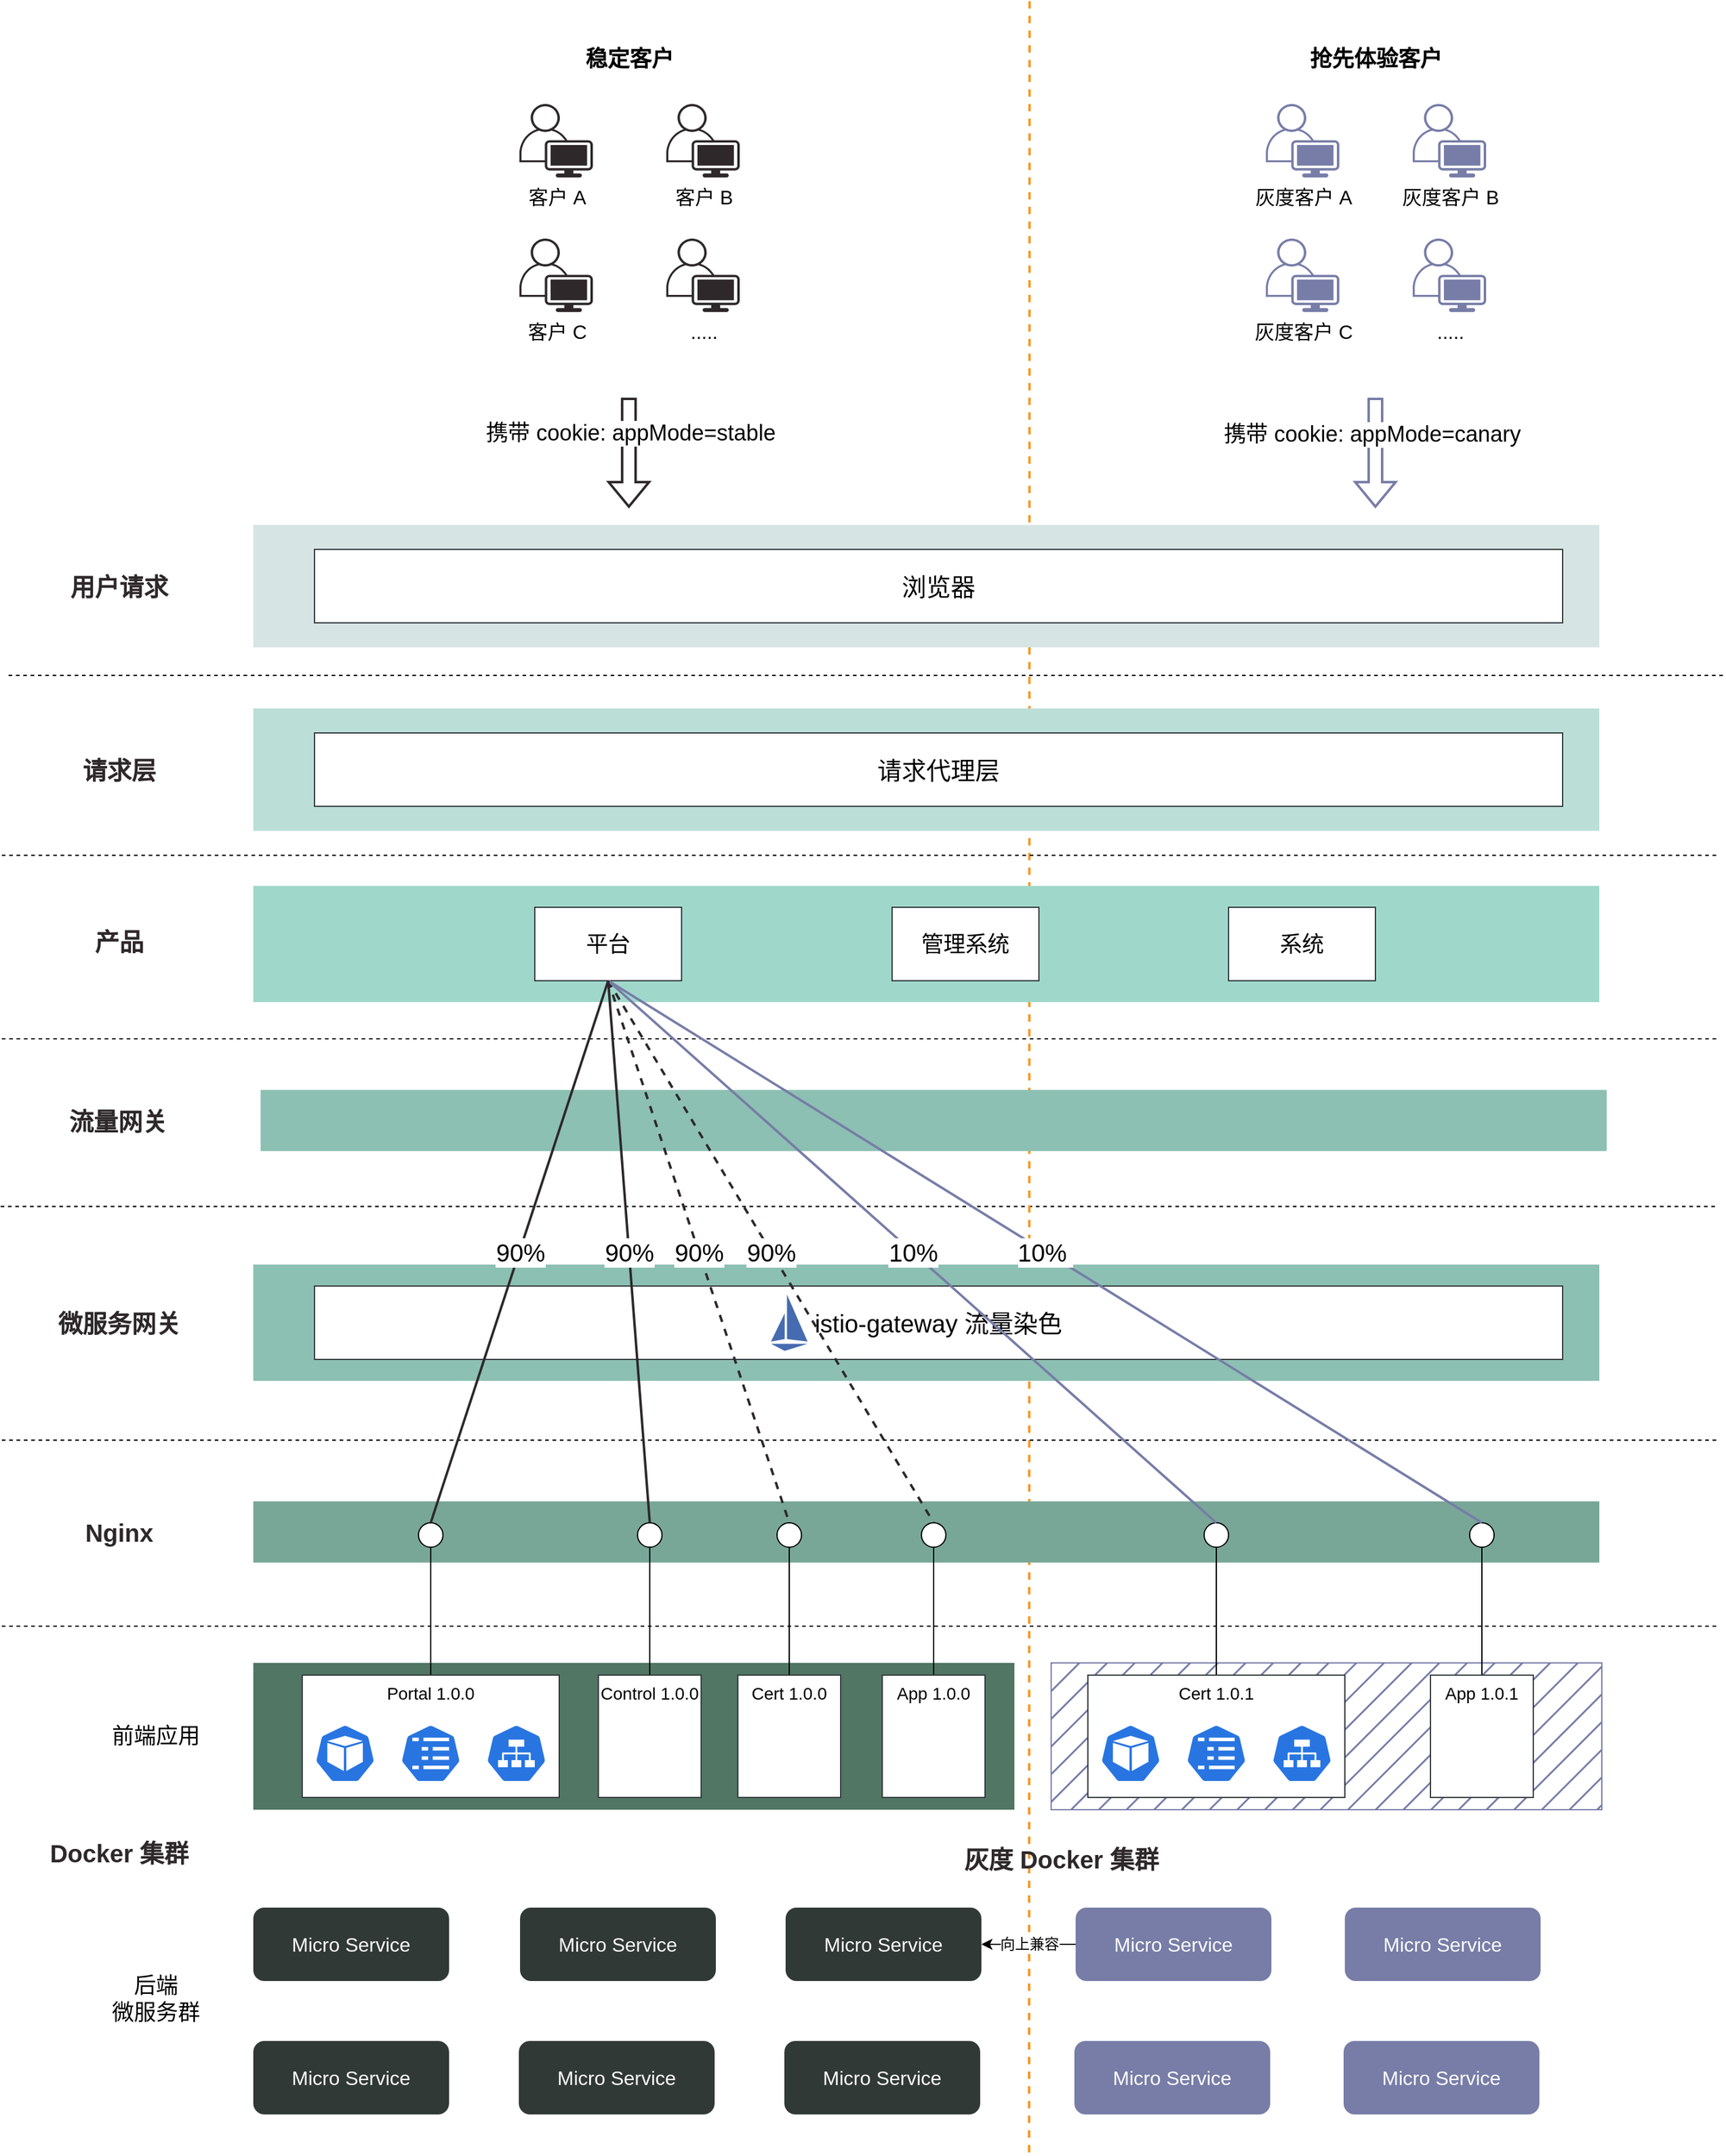 <mxfile version="20.2.3" type="github" pages="4">
  <diagram id="GyyvgpNQD2YScgq6EcZ8" name="架构图">
    <mxGraphModel dx="2500" dy="2065" grid="1" gridSize="10" guides="1" tooltips="1" connect="1" arrows="1" fold="1" page="1" pageScale="1" pageWidth="827" pageHeight="1169" math="0" shadow="0">
      <root>
        <mxCell id="0" />
        <mxCell id="1" parent="0" />
        <mxCell id="JIFR-orrSNVKGbnrF8LJ-5" value="" style="endArrow=none;dashed=1;html=1;fontSize=20;comic=0;" edge="1" parent="1">
          <mxGeometry width="50" height="50" relative="1" as="geometry">
            <mxPoint x="-728.5" y="-183" as="sourcePoint" />
            <mxPoint x="672.5" y="-183" as="targetPoint" />
          </mxGeometry>
        </mxCell>
        <mxCell id="OnMQXUsQuM_lED_xJwlF-19" value="" style="endArrow=none;dashed=1;html=1;fontSize=20;strokeColor=#f79824;strokeWidth=2;rounded=0;" parent="1" edge="1">
          <mxGeometry width="50" height="50" relative="1" as="geometry">
            <mxPoint x="112.37" y="-1168" as="sourcePoint" />
            <mxPoint x="112" y="590" as="targetPoint" />
          </mxGeometry>
        </mxCell>
        <mxCell id="JIFR-orrSNVKGbnrF8LJ-2" value="" style="rounded=0;whiteSpace=wrap;html=1;fillColor=#8cc0b2;fontSize=20;strokeColor=none;comic=0;fontColor=#333333;" vertex="1" parent="1">
          <mxGeometry x="-516" y="-278.25" width="1100" height="50" as="geometry" />
        </mxCell>
        <mxCell id="OnMQXUsQuM_lED_xJwlF-53" value="" style="rounded=0;whiteSpace=wrap;html=1;fontSize=20;fillColor=#777DA7;strokeColor=#777DA7;fontColor=#333333;fillStyle=hatch;" parent="1" vertex="1">
          <mxGeometry x="130" y="190" width="450" height="120" as="geometry" />
        </mxCell>
        <mxCell id="OnMQXUsQuM_lED_xJwlF-27" value="" style="rounded=0;whiteSpace=wrap;html=1;fillColor=#78a798;fontSize=20;strokeColor=none;comic=0;fontColor=#333333;" parent="1" vertex="1">
          <mxGeometry x="-522" y="58" width="1100" height="50" as="geometry" />
        </mxCell>
        <mxCell id="OnMQXUsQuM_lED_xJwlF-23" value="" style="rounded=0;whiteSpace=wrap;html=1;fillColor=#8cc0b2;fontSize=20;strokeColor=none;comic=0;fontColor=#333333;" parent="1" vertex="1">
          <mxGeometry x="-522" y="-135.5" width="1100" height="95" as="geometry" />
        </mxCell>
        <mxCell id="nY-FzgrsEUIEL5FHPldE-1" value="" style="rounded=0;whiteSpace=wrap;html=1;fillColor=#d6e5e3;fontSize=20;strokeColor=none;fillStyle=auto;" parent="1" vertex="1">
          <mxGeometry x="-522" y="-740" width="1100" height="100" as="geometry" />
        </mxCell>
        <mxCell id="nY-FzgrsEUIEL5FHPldE-2" value="" style="rounded=0;whiteSpace=wrap;html=1;fillColor=#bbdfd7;fontSize=20;strokeColor=none;" parent="1" vertex="1">
          <mxGeometry x="-522" y="-590" width="1100" height="100" as="geometry" />
        </mxCell>
        <mxCell id="nY-FzgrsEUIEL5FHPldE-3" value="" style="rounded=0;whiteSpace=wrap;html=1;fillColor=#9fd8cb;fontSize=20;strokeColor=none;comic=0;" parent="1" vertex="1">
          <mxGeometry x="-522" y="-445" width="1100" height="95" as="geometry" />
        </mxCell>
        <mxCell id="nY-FzgrsEUIEL5FHPldE-4" value="" style="rounded=0;whiteSpace=wrap;html=1;fontSize=20;fillColor=#517664;strokeColor=none;" parent="1" vertex="1">
          <mxGeometry x="-522" y="190" width="622" height="120" as="geometry" />
        </mxCell>
        <mxCell id="nY-FzgrsEUIEL5FHPldE-5" value="浏览器" style="rounded=0;whiteSpace=wrap;html=1;fontSize=20;strokeColor=#31393c;" parent="1" vertex="1">
          <mxGeometry x="-472" y="-720" width="1020" height="60" as="geometry" />
        </mxCell>
        <mxCell id="nY-FzgrsEUIEL5FHPldE-6" value="请求代理层" style="rounded=0;whiteSpace=wrap;html=1;fontSize=20;strokeColor=#31393c;" parent="1" vertex="1">
          <mxGeometry x="-472" y="-570" width="1020" height="60" as="geometry" />
        </mxCell>
        <mxCell id="nY-FzgrsEUIEL5FHPldE-11" value="平台" style="rounded=0;whiteSpace=wrap;html=1;fontSize=18;strokeColor=#31393c;" parent="1" vertex="1">
          <mxGeometry x="-292" y="-427.5" width="120" height="60" as="geometry" />
        </mxCell>
        <mxCell id="nY-FzgrsEUIEL5FHPldE-12" value="" style="edgeStyle=orthogonalEdgeStyle;rounded=0;orthogonalLoop=1;jettySize=auto;html=1;endArrow=none;endFill=0;" parent="1" source="nY-FzgrsEUIEL5FHPldE-13" target="nY-FzgrsEUIEL5FHPldE-17" edge="1">
          <mxGeometry relative="1" as="geometry">
            <mxPoint x="-377" y="130" as="targetPoint" />
          </mxGeometry>
        </mxCell>
        <mxCell id="nY-FzgrsEUIEL5FHPldE-13" value="Portal 1.0.0" style="rounded=0;whiteSpace=wrap;html=1;verticalAlign=top;strokeColor=#31393c;fontSize=14;" parent="1" vertex="1">
          <mxGeometry x="-482" y="200" width="210" height="100" as="geometry" />
        </mxCell>
        <mxCell id="nY-FzgrsEUIEL5FHPldE-14" value="" style="html=1;dashed=0;whitespace=wrap;fillColor=#2875E2;strokeColor=#ffffff;points=[[0.005,0.63,0],[0.1,0.2,0],[0.9,0.2,0],[0.5,0,0],[0.995,0.63,0],[0.72,0.99,0],[0.5,1,0],[0.28,0.99,0]];shape=mxgraph.kubernetes.icon;prIcon=pod" parent="1" vertex="1">
          <mxGeometry x="-472" y="240" width="50" height="48" as="geometry" />
        </mxCell>
        <mxCell id="nY-FzgrsEUIEL5FHPldE-15" value="" style="html=1;dashed=0;whitespace=wrap;fillColor=#2875E2;strokeColor=#ffffff;points=[[0.005,0.63,0],[0.1,0.2,0],[0.9,0.2,0],[0.5,0,0],[0.995,0.63,0],[0.72,0.99,0],[0.5,1,0],[0.28,0.99,0]];shape=mxgraph.kubernetes.icon;prIcon=svc" parent="1" vertex="1">
          <mxGeometry x="-332" y="240" width="50" height="48" as="geometry" />
        </mxCell>
        <mxCell id="nY-FzgrsEUIEL5FHPldE-16" value="" style="html=1;dashed=0;whitespace=wrap;fillColor=#2875E2;strokeColor=#ffffff;points=[[0.005,0.63,0],[0.1,0.2,0],[0.9,0.2,0],[0.5,0,0],[0.995,0.63,0],[0.72,0.99,0],[0.5,1,0],[0.28,0.99,0]];shape=mxgraph.kubernetes.icon;prIcon=cm" parent="1" vertex="1">
          <mxGeometry x="-402" y="240" width="50" height="48" as="geometry" />
        </mxCell>
        <mxCell id="nY-FzgrsEUIEL5FHPldE-17" value="" style="ellipse;whiteSpace=wrap;html=1;aspect=fixed;" parent="1" vertex="1">
          <mxGeometry x="-387" y="75.5" width="20" height="20" as="geometry" />
        </mxCell>
        <mxCell id="nY-FzgrsEUIEL5FHPldE-18" value="" style="edgeStyle=orthogonalEdgeStyle;rounded=0;orthogonalLoop=1;jettySize=auto;html=1;endArrow=none;endFill=0;" parent="1" source="nY-FzgrsEUIEL5FHPldE-19" target="nY-FzgrsEUIEL5FHPldE-23" edge="1">
          <mxGeometry relative="1" as="geometry">
            <mxPoint x="-118" y="130" as="targetPoint" />
          </mxGeometry>
        </mxCell>
        <mxCell id="nY-FzgrsEUIEL5FHPldE-19" value="Control 1.0.0" style="rounded=0;whiteSpace=wrap;html=1;verticalAlign=top;strokeColor=#31393c;fontSize=14;" parent="1" vertex="1">
          <mxGeometry x="-240" y="200" width="84" height="100" as="geometry" />
        </mxCell>
        <mxCell id="nY-FzgrsEUIEL5FHPldE-23" value="" style="ellipse;whiteSpace=wrap;html=1;aspect=fixed;" parent="1" vertex="1">
          <mxGeometry x="-208" y="75.5" width="20" height="20" as="geometry" />
        </mxCell>
        <mxCell id="nY-FzgrsEUIEL5FHPldE-24" value="" style="edgeStyle=orthogonalEdgeStyle;rounded=0;orthogonalLoop=1;jettySize=auto;html=1;endArrow=none;endFill=0;" parent="1" source="nY-FzgrsEUIEL5FHPldE-25" target="nY-FzgrsEUIEL5FHPldE-29" edge="1">
          <mxGeometry relative="1" as="geometry">
            <mxPoint x="-13" y="130" as="targetPoint" />
          </mxGeometry>
        </mxCell>
        <mxCell id="nY-FzgrsEUIEL5FHPldE-25" value="Cert 1.0.0" style="rounded=0;whiteSpace=wrap;html=1;verticalAlign=top;strokeColor=#31393c;fontSize=14;" parent="1" vertex="1">
          <mxGeometry x="-126" y="200" width="84" height="100" as="geometry" />
        </mxCell>
        <mxCell id="nY-FzgrsEUIEL5FHPldE-29" value="" style="ellipse;whiteSpace=wrap;html=1;aspect=fixed;" parent="1" vertex="1">
          <mxGeometry x="-94" y="75.5" width="20" height="20" as="geometry" />
        </mxCell>
        <mxCell id="nY-FzgrsEUIEL5FHPldE-30" value="" style="edgeStyle=orthogonalEdgeStyle;rounded=0;orthogonalLoop=1;jettySize=auto;html=1;endArrow=none;endFill=0;" parent="1" source="nY-FzgrsEUIEL5FHPldE-31" target="nY-FzgrsEUIEL5FHPldE-35" edge="1">
          <mxGeometry relative="1" as="geometry">
            <mxPoint x="103" y="130" as="targetPoint" />
          </mxGeometry>
        </mxCell>
        <mxCell id="nY-FzgrsEUIEL5FHPldE-31" value="App 1.0.0" style="rounded=0;whiteSpace=wrap;html=1;verticalAlign=top;strokeColor=#31393c;fontSize=14;" parent="1" vertex="1">
          <mxGeometry x="-8" y="200" width="84" height="100" as="geometry" />
        </mxCell>
        <mxCell id="nY-FzgrsEUIEL5FHPldE-35" value="" style="ellipse;whiteSpace=wrap;html=1;aspect=fixed;" parent="1" vertex="1">
          <mxGeometry x="24" y="75.5" width="20" height="20" as="geometry" />
        </mxCell>
        <mxCell id="nY-FzgrsEUIEL5FHPldE-40" value="产品" style="text;html=1;align=center;verticalAlign=middle;resizable=0;points=[];autosize=1;fontSize=20;fontStyle=1;fontColor=#2E282A;" parent="1" vertex="1">
          <mxGeometry x="-662" y="-415" width="60" height="30" as="geometry" />
        </mxCell>
        <mxCell id="nY-FzgrsEUIEL5FHPldE-41" value="" style="endArrow=none;dashed=1;html=1;fontSize=20;" parent="1" edge="1">
          <mxGeometry width="50" height="50" relative="1" as="geometry">
            <mxPoint x="-722" y="-617" as="sourcePoint" />
            <mxPoint x="679" y="-617" as="targetPoint" />
          </mxGeometry>
        </mxCell>
        <mxCell id="nY-FzgrsEUIEL5FHPldE-42" value="请求层" style="text;html=1;align=center;verticalAlign=middle;resizable=0;points=[];autosize=1;fontSize=20;fontStyle=1;fontColor=#2E282A;" parent="1" vertex="1">
          <mxGeometry x="-672" y="-555" width="80" height="30" as="geometry" />
        </mxCell>
        <mxCell id="nY-FzgrsEUIEL5FHPldE-43" value="用户请求" style="text;html=1;align=center;verticalAlign=middle;resizable=0;points=[];autosize=1;fontSize=20;fontStyle=1;fontColor=#2E282A;" parent="1" vertex="1">
          <mxGeometry x="-682" y="-705" width="100" height="30" as="geometry" />
        </mxCell>
        <mxCell id="nY-FzgrsEUIEL5FHPldE-44" value="" style="endArrow=none;dashed=1;html=1;fontSize=20;comic=0;" parent="1" edge="1">
          <mxGeometry width="50" height="50" relative="1" as="geometry">
            <mxPoint x="-727.5" y="-470.0" as="sourcePoint" />
            <mxPoint x="673.5" y="-470.0" as="targetPoint" />
          </mxGeometry>
        </mxCell>
        <mxCell id="nY-FzgrsEUIEL5FHPldE-45" value="前端应用" style="text;html=1;align=center;verticalAlign=middle;resizable=0;points=[];autosize=1;fontSize=18;fontStyle=0" parent="1" vertex="1">
          <mxGeometry x="-652" y="230" width="100" height="40" as="geometry" />
        </mxCell>
        <mxCell id="nY-FzgrsEUIEL5FHPldE-46" value="" style="endArrow=none;dashed=1;html=1;fontSize=20;comic=0;" parent="1" edge="1">
          <mxGeometry width="50" height="50" relative="1" as="geometry">
            <mxPoint x="-727.5" y="160" as="sourcePoint" />
            <mxPoint x="673.5" y="160" as="targetPoint" />
          </mxGeometry>
        </mxCell>
        <mxCell id="nY-FzgrsEUIEL5FHPldE-47" value="后端&lt;br style=&quot;font-size: 18px;&quot;&gt;微服务群" style="text;html=1;align=center;verticalAlign=middle;resizable=0;points=[];autosize=1;fontSize=18;fontStyle=0" parent="1" vertex="1">
          <mxGeometry x="-652" y="435" width="100" height="60" as="geometry" />
        </mxCell>
        <mxCell id="nY-FzgrsEUIEL5FHPldE-48" value="Micro Service" style="rounded=1;whiteSpace=wrap;html=1;comic=0;fillColor=#313937;fontSize=16;strokeColor=none;fontColor=#fffffb;" parent="1" vertex="1">
          <mxGeometry x="-522" y="390" width="160" height="60" as="geometry" />
        </mxCell>
        <mxCell id="nY-FzgrsEUIEL5FHPldE-49" value="Micro Service" style="rounded=1;whiteSpace=wrap;html=1;comic=0;fillColor=#313937;fontSize=16;strokeColor=none;fontColor=#fffffb;" parent="1" vertex="1">
          <mxGeometry x="-304" y="390" width="160" height="60" as="geometry" />
        </mxCell>
        <mxCell id="nY-FzgrsEUIEL5FHPldE-52" value="Micro Service" style="rounded=1;whiteSpace=wrap;html=1;comic=0;fillColor=#313937;fontSize=16;strokeColor=none;fontColor=#fffffb;" parent="1" vertex="1">
          <mxGeometry x="-87" y="390" width="160" height="60" as="geometry" />
        </mxCell>
        <mxCell id="nY-FzgrsEUIEL5FHPldE-53" value="Micro Service" style="rounded=1;whiteSpace=wrap;html=1;comic=0;fillColor=#313937;fontSize=16;strokeColor=none;fontColor=#fffffb;" parent="1" vertex="1">
          <mxGeometry x="-522" y="499" width="160" height="60" as="geometry" />
        </mxCell>
        <mxCell id="nY-FzgrsEUIEL5FHPldE-54" value="Micro Service" style="rounded=1;whiteSpace=wrap;html=1;comic=0;fillColor=#313937;fontSize=16;strokeColor=none;fontColor=#fffffb;" parent="1" vertex="1">
          <mxGeometry x="-305" y="499" width="160" height="60" as="geometry" />
        </mxCell>
        <mxCell id="nY-FzgrsEUIEL5FHPldE-57" value="Micro Service" style="rounded=1;whiteSpace=wrap;html=1;comic=0;fillColor=#313937;fontSize=16;strokeColor=none;fontColor=#fffffb;" parent="1" vertex="1">
          <mxGeometry x="-88" y="499" width="160" height="60" as="geometry" />
        </mxCell>
        <mxCell id="nY-FzgrsEUIEL5FHPldE-58" value="Docker 集群" style="text;html=1;align=center;verticalAlign=middle;resizable=0;points=[];autosize=1;fontSize=20;fontStyle=1;fontColor=#2E282A;" parent="1" vertex="1">
          <mxGeometry x="-702" y="325" width="140" height="40" as="geometry" />
        </mxCell>
        <mxCell id="OnMQXUsQuM_lED_xJwlF-11" value="稳定客户" style="swimlane;fontSize=18;startSize=23;fillColor=none;strokeColor=none;fillStyle=auto;swimlaneFillColor=none;" parent="1" vertex="1">
          <mxGeometry x="-397" y="-1134" width="365" height="270" as="geometry" />
        </mxCell>
        <mxCell id="OnMQXUsQuM_lED_xJwlF-5" value="客户 B" style="points=[[0.35,0,0],[0.98,0.51,0],[1,0.71,0],[0.67,1,0],[0,0.795,0],[0,0.65,0]];verticalLabelPosition=bottom;sketch=0;html=1;verticalAlign=top;aspect=fixed;align=center;pointerEvents=1;shape=mxgraph.cisco19.user;fillColor=#2e282a;strokeColor=#005700;fontSize=16;fontColor=#000000;swimlaneFillColor=#2e282a;" parent="OnMQXUsQuM_lED_xJwlF-11" vertex="1">
          <mxGeometry x="212.5" y="50" width="60" height="60" as="geometry" />
        </mxCell>
        <mxCell id="OnMQXUsQuM_lED_xJwlF-7" value="客户 A" style="points=[[0.35,0,0],[0.98,0.51,0],[1,0.71,0],[0.67,1,0],[0,0.795,0],[0,0.65,0]];verticalLabelPosition=bottom;sketch=0;html=1;verticalAlign=top;aspect=fixed;align=center;pointerEvents=1;shape=mxgraph.cisco19.user;fillColor=#2e282a;strokeColor=#005700;fontSize=16;fontColor=#000000;swimlaneFillColor=#2e282a;" parent="OnMQXUsQuM_lED_xJwlF-11" vertex="1">
          <mxGeometry x="92.5" y="50" width="60" height="60" as="geometry" />
        </mxCell>
        <mxCell id="OnMQXUsQuM_lED_xJwlF-8" value="....." style="points=[[0.35,0,0],[0.98,0.51,0],[1,0.71,0],[0.67,1,0],[0,0.795,0],[0,0.65,0]];verticalLabelPosition=bottom;sketch=0;html=1;verticalAlign=top;aspect=fixed;align=center;pointerEvents=1;shape=mxgraph.cisco19.user;fillColor=#2e282a;strokeColor=#005700;fontSize=16;fontColor=#000000;swimlaneFillColor=#2e282a;" parent="OnMQXUsQuM_lED_xJwlF-11" vertex="1">
          <mxGeometry x="212.5" y="160" width="60" height="60" as="geometry" />
        </mxCell>
        <mxCell id="OnMQXUsQuM_lED_xJwlF-9" value="客户 C" style="points=[[0.35,0,0],[0.98,0.51,0],[1,0.71,0],[0.67,1,0],[0,0.795,0],[0,0.65,0]];verticalLabelPosition=bottom;sketch=0;html=1;verticalAlign=top;aspect=fixed;align=center;pointerEvents=1;shape=mxgraph.cisco19.user;fillColor=#2e282a;strokeColor=#005700;fontSize=16;fontColor=#000000;swimlaneFillColor=#2e282a;" parent="OnMQXUsQuM_lED_xJwlF-11" vertex="1">
          <mxGeometry x="92.5" y="160" width="60" height="60" as="geometry" />
        </mxCell>
        <mxCell id="OnMQXUsQuM_lED_xJwlF-12" value="" style="shape=flexArrow;endArrow=classic;html=1;rounded=0;fontSize=16;strokeColor=#2E282A;strokeWidth=2;" parent="1" edge="1">
          <mxGeometry width="50" height="50" relative="1" as="geometry">
            <mxPoint x="-215.09" y="-844" as="sourcePoint" />
            <mxPoint x="-215.09" y="-754" as="targetPoint" />
          </mxGeometry>
        </mxCell>
        <mxCell id="OnMQXUsQuM_lED_xJwlF-45" value="携带 cookie: appMode=stable" style="edgeLabel;html=1;align=center;verticalAlign=middle;resizable=0;points=[];fontSize=18;fontColor=#000000;" parent="OnMQXUsQuM_lED_xJwlF-12" vertex="1" connectable="0">
          <mxGeometry x="-0.356" y="1" relative="1" as="geometry">
            <mxPoint as="offset" />
          </mxGeometry>
        </mxCell>
        <mxCell id="OnMQXUsQuM_lED_xJwlF-13" value="抢先体验客户" style="swimlane;fontSize=18;startSize=23;fillColor=none;strokeColor=none;fillStyle=hatch;swimlaneFillColor=none;sketch=0;" parent="1" vertex="1">
          <mxGeometry x="213" y="-1134" width="365" height="270" as="geometry">
            <mxRectangle x="213" y="-1134" width="150" height="40" as="alternateBounds" />
          </mxGeometry>
        </mxCell>
        <mxCell id="OnMQXUsQuM_lED_xJwlF-14" value="灰度客户 B" style="points=[[0.35,0,0],[0.98,0.51,0],[1,0.71,0],[0.67,1,0],[0,0.795,0],[0,0.65,0]];verticalLabelPosition=bottom;sketch=0;html=1;verticalAlign=top;aspect=fixed;align=center;pointerEvents=1;shape=mxgraph.cisco19.user;fillColor=#777DA7;strokeColor=#001DBC;fontSize=16;fontColor=#000000;swimlaneFillColor=#777DA7;" parent="OnMQXUsQuM_lED_xJwlF-13" vertex="1">
          <mxGeometry x="212.5" y="50" width="60" height="60" as="geometry" />
        </mxCell>
        <mxCell id="OnMQXUsQuM_lED_xJwlF-15" value="灰度客户 A" style="points=[[0.35,0,0],[0.98,0.51,0],[1,0.71,0],[0.67,1,0],[0,0.795,0],[0,0.65,0]];verticalLabelPosition=bottom;sketch=0;html=1;verticalAlign=top;aspect=fixed;align=center;pointerEvents=1;shape=mxgraph.cisco19.user;fillColor=#777DA7;strokeColor=#001DBC;fontSize=16;fontColor=#000000;swimlaneFillColor=#777DA7;" parent="OnMQXUsQuM_lED_xJwlF-13" vertex="1">
          <mxGeometry x="92.5" y="50" width="60" height="60" as="geometry" />
        </mxCell>
        <mxCell id="OnMQXUsQuM_lED_xJwlF-16" value="....." style="points=[[0.35,0,0],[0.98,0.51,0],[1,0.71,0],[0.67,1,0],[0,0.795,0],[0,0.65,0]];verticalLabelPosition=bottom;sketch=0;html=1;verticalAlign=top;aspect=fixed;align=center;pointerEvents=1;shape=mxgraph.cisco19.user;fillColor=#777DA7;strokeColor=#001DBC;fontSize=16;fontColor=#000000;swimlaneFillColor=#777DA7;" parent="OnMQXUsQuM_lED_xJwlF-13" vertex="1">
          <mxGeometry x="212.5" y="160" width="60" height="60" as="geometry" />
        </mxCell>
        <mxCell id="OnMQXUsQuM_lED_xJwlF-17" value="灰度客户 C" style="points=[[0.35,0,0],[0.98,0.51,0],[1,0.71,0],[0.67,1,0],[0,0.795,0],[0,0.65,0]];verticalLabelPosition=bottom;sketch=0;html=1;verticalAlign=top;aspect=fixed;align=center;pointerEvents=1;shape=mxgraph.cisco19.user;fillColor=#777DA7;strokeColor=#001DBC;fontSize=16;fontColor=#000000;swimlaneFillColor=#777DA7;" parent="OnMQXUsQuM_lED_xJwlF-13" vertex="1">
          <mxGeometry x="92.5" y="160" width="60" height="60" as="geometry" />
        </mxCell>
        <mxCell id="OnMQXUsQuM_lED_xJwlF-18" value="" style="shape=flexArrow;endArrow=classic;html=1;rounded=0;fontSize=16;strokeColor=#777DA7;sketch=0;strokeWidth=2;" parent="1" edge="1">
          <mxGeometry width="50" height="50" relative="1" as="geometry">
            <mxPoint x="395" y="-844" as="sourcePoint" />
            <mxPoint x="395" y="-754" as="targetPoint" />
          </mxGeometry>
        </mxCell>
        <mxCell id="OnMQXUsQuM_lED_xJwlF-46" value="携带 cookie: appMode=gray" style="edgeLabel;html=1;align=center;verticalAlign=middle;resizable=0;points=[];fontSize=16;fontColor=#000000;" parent="OnMQXUsQuM_lED_xJwlF-18" vertex="1" connectable="0">
          <mxGeometry x="-0.328" y="-4" relative="1" as="geometry">
            <mxPoint as="offset" />
          </mxGeometry>
        </mxCell>
        <mxCell id="OnMQXUsQuM_lED_xJwlF-50" value="携带 cookie: appMode=gray" style="edgeLabel;html=1;align=center;verticalAlign=middle;resizable=0;points=[];fontSize=16;fontColor=#000000;" parent="OnMQXUsQuM_lED_xJwlF-18" vertex="1" connectable="0">
          <mxGeometry x="-0.328" y="-4" relative="1" as="geometry">
            <mxPoint x="1" as="offset" />
          </mxGeometry>
        </mxCell>
        <mxCell id="OnMQXUsQuM_lED_xJwlF-51" value="携带 cookie: appMode=gray" style="edgeLabel;html=1;align=center;verticalAlign=middle;resizable=0;points=[];fontSize=16;fontColor=#000000;" parent="OnMQXUsQuM_lED_xJwlF-18" vertex="1" connectable="0">
          <mxGeometry x="-0.328" y="-4" relative="1" as="geometry">
            <mxPoint x="1" as="offset" />
          </mxGeometry>
        </mxCell>
        <mxCell id="OnMQXUsQuM_lED_xJwlF-52" value="携带 cookie: appMode=canary" style="edgeLabel;html=1;align=center;verticalAlign=middle;resizable=0;points=[];fontSize=18;fontColor=#000000;" parent="OnMQXUsQuM_lED_xJwlF-18" vertex="1" connectable="0">
          <mxGeometry x="-0.328" y="-4" relative="1" as="geometry">
            <mxPoint x="1" as="offset" />
          </mxGeometry>
        </mxCell>
        <mxCell id="OnMQXUsQuM_lED_xJwlF-21" value="" style="endArrow=none;dashed=1;html=1;fontSize=20;comic=0;" parent="1" edge="1">
          <mxGeometry width="50" height="50" relative="1" as="geometry">
            <mxPoint x="-727.5" y="-320" as="sourcePoint" />
            <mxPoint x="673.5" y="-320" as="targetPoint" />
          </mxGeometry>
        </mxCell>
        <mxCell id="OnMQXUsQuM_lED_xJwlF-22" value="微服务网关" style="text;html=1;align=center;verticalAlign=middle;resizable=0;points=[];autosize=1;fontSize=20;fontStyle=1;fontColor=#2E282A;" parent="1" vertex="1">
          <mxGeometry x="-692" y="-108" width="120" height="40" as="geometry" />
        </mxCell>
        <mxCell id="OnMQXUsQuM_lED_xJwlF-25" value="istio-gateway 流量染色" style="rounded=0;whiteSpace=wrap;html=1;fontSize=20;strokeColor=#31393c;" parent="1" vertex="1">
          <mxGeometry x="-472" y="-118" width="1020" height="60" as="geometry" />
        </mxCell>
        <mxCell id="OnMQXUsQuM_lED_xJwlF-26" value="" style="endArrow=none;dashed=1;html=1;fontSize=20;comic=0;" parent="1" edge="1">
          <mxGeometry width="50" height="50" relative="1" as="geometry">
            <mxPoint x="-727.5" y="8" as="sourcePoint" />
            <mxPoint x="673.5" y="8" as="targetPoint" />
          </mxGeometry>
        </mxCell>
        <mxCell id="OnMQXUsQuM_lED_xJwlF-28" value="Nginx" style="text;html=1;align=center;verticalAlign=middle;resizable=0;points=[];autosize=1;fontSize=20;fontStyle=1;fontColor=#2E282A;" parent="1" vertex="1">
          <mxGeometry x="-672" y="63" width="80" height="40" as="geometry" />
        </mxCell>
        <mxCell id="OnMQXUsQuM_lED_xJwlF-29" value="" style="edgeStyle=orthogonalEdgeStyle;rounded=0;orthogonalLoop=1;jettySize=auto;html=1;endArrow=none;endFill=0;" parent="1" source="OnMQXUsQuM_lED_xJwlF-30" target="OnMQXUsQuM_lED_xJwlF-34" edge="1">
          <mxGeometry relative="1" as="geometry">
            <mxPoint x="265" y="130" as="targetPoint" />
          </mxGeometry>
        </mxCell>
        <mxCell id="OnMQXUsQuM_lED_xJwlF-30" value="Cert 1.0.1" style="rounded=0;whiteSpace=wrap;html=1;verticalAlign=top;strokeColor=#31393c;fontSize=14;" parent="1" vertex="1">
          <mxGeometry x="160" y="200" width="210" height="100" as="geometry" />
        </mxCell>
        <mxCell id="OnMQXUsQuM_lED_xJwlF-31" value="" style="html=1;dashed=0;whitespace=wrap;fillColor=#2875E2;strokeColor=#ffffff;points=[[0.005,0.63,0],[0.1,0.2,0],[0.9,0.2,0],[0.5,0,0],[0.995,0.63,0],[0.72,0.99,0],[0.5,1,0],[0.28,0.99,0]];shape=mxgraph.kubernetes.icon;prIcon=pod" parent="1" vertex="1">
          <mxGeometry x="170" y="240" width="50" height="48" as="geometry" />
        </mxCell>
        <mxCell id="OnMQXUsQuM_lED_xJwlF-32" value="" style="html=1;dashed=0;whitespace=wrap;fillColor=#2875E2;strokeColor=#ffffff;points=[[0.005,0.63,0],[0.1,0.2,0],[0.9,0.2,0],[0.5,0,0],[0.995,0.63,0],[0.72,0.99,0],[0.5,1,0],[0.28,0.99,0]];shape=mxgraph.kubernetes.icon;prIcon=svc" parent="1" vertex="1">
          <mxGeometry x="310" y="240" width="50" height="48" as="geometry" />
        </mxCell>
        <mxCell id="OnMQXUsQuM_lED_xJwlF-33" value="" style="html=1;dashed=0;whitespace=wrap;fillColor=#2875E2;strokeColor=#ffffff;points=[[0.005,0.63,0],[0.1,0.2,0],[0.9,0.2,0],[0.5,0,0],[0.995,0.63,0],[0.72,0.99,0],[0.5,1,0],[0.28,0.99,0]];shape=mxgraph.kubernetes.icon;prIcon=cm" parent="1" vertex="1">
          <mxGeometry x="240" y="240" width="50" height="48" as="geometry" />
        </mxCell>
        <mxCell id="OnMQXUsQuM_lED_xJwlF-34" value="" style="ellipse;whiteSpace=wrap;html=1;aspect=fixed;" parent="1" vertex="1">
          <mxGeometry x="255" y="75.5" width="20" height="20" as="geometry" />
        </mxCell>
        <mxCell id="OnMQXUsQuM_lED_xJwlF-35" value="" style="edgeStyle=orthogonalEdgeStyle;rounded=0;orthogonalLoop=1;jettySize=auto;html=1;endArrow=none;endFill=0;" parent="1" source="OnMQXUsQuM_lED_xJwlF-36" target="OnMQXUsQuM_lED_xJwlF-37" edge="1">
          <mxGeometry relative="1" as="geometry">
            <mxPoint x="562" y="130" as="targetPoint" />
          </mxGeometry>
        </mxCell>
        <mxCell id="OnMQXUsQuM_lED_xJwlF-36" value="App 1.0.1" style="rounded=0;whiteSpace=wrap;html=1;verticalAlign=top;strokeColor=#31393c;" parent="1" vertex="1">
          <mxGeometry x="440" y="200" width="84" height="100" as="geometry" />
        </mxCell>
        <mxCell id="OnMQXUsQuM_lED_xJwlF-37" value="" style="ellipse;whiteSpace=wrap;html=1;aspect=fixed;" parent="1" vertex="1">
          <mxGeometry x="472" y="75.5" width="20" height="20" as="geometry" />
        </mxCell>
        <mxCell id="nY-FzgrsEUIEL5FHPldE-7" value="90%" style="rounded=0;orthogonalLoop=1;jettySize=auto;html=1;entryX=0.5;entryY=0;entryDx=0;entryDy=0;endArrow=none;endFill=0;exitX=0.5;exitY=1;exitDx=0;exitDy=0;strokeColor=#2E282A;strokeWidth=2;fontSize=20;" parent="1" source="nY-FzgrsEUIEL5FHPldE-11" target="nY-FzgrsEUIEL5FHPldE-17" edge="1">
          <mxGeometry relative="1" as="geometry" />
        </mxCell>
        <mxCell id="nY-FzgrsEUIEL5FHPldE-9" value="90%" style="rounded=0;orthogonalLoop=1;jettySize=auto;html=1;entryX=0.5;entryY=0;entryDx=0;entryDy=0;endArrow=none;endFill=0;exitX=0.5;exitY=1;exitDx=0;exitDy=0;strokeColor=#2E282A;dashed=1;strokeWidth=2;fontSize=20;" parent="1" source="nY-FzgrsEUIEL5FHPldE-11" target="nY-FzgrsEUIEL5FHPldE-29" edge="1">
          <mxGeometry relative="1" as="geometry">
            <mxPoint x="-232" y="-370" as="sourcePoint" />
          </mxGeometry>
        </mxCell>
        <mxCell id="nY-FzgrsEUIEL5FHPldE-10" value="90%" style="edgeStyle=none;rounded=0;orthogonalLoop=1;jettySize=auto;html=1;exitX=0.5;exitY=1;exitDx=0;exitDy=0;entryX=0.5;entryY=0;entryDx=0;entryDy=0;endArrow=none;endFill=0;fontSize=20;strokeColor=#2E282A;dashed=1;strokeWidth=2;" parent="1" source="nY-FzgrsEUIEL5FHPldE-11" target="nY-FzgrsEUIEL5FHPldE-35" edge="1">
          <mxGeometry relative="1" as="geometry" />
        </mxCell>
        <mxCell id="OnMQXUsQuM_lED_xJwlF-48" value="10%" style="rounded=0;orthogonalLoop=1;jettySize=auto;html=1;entryX=0.5;entryY=0;entryDx=0;entryDy=0;endArrow=none;endFill=0;exitX=0.5;exitY=1;exitDx=0;exitDy=0;strokeColor=#777DA7;strokeWidth=2;sketch=0;fontSize=20;" parent="1" source="nY-FzgrsEUIEL5FHPldE-11" target="OnMQXUsQuM_lED_xJwlF-34" edge="1">
          <mxGeometry relative="1" as="geometry">
            <mxPoint x="-230" y="-370" as="sourcePoint" />
            <mxPoint x="249" y="-72.5" as="targetPoint" />
            <Array as="points" />
          </mxGeometry>
        </mxCell>
        <mxCell id="OnMQXUsQuM_lED_xJwlF-49" value="10%&amp;nbsp;" style="edgeStyle=none;rounded=0;orthogonalLoop=1;jettySize=auto;html=1;exitX=0.5;exitY=1;exitDx=0;exitDy=0;entryX=0.5;entryY=0;entryDx=0;entryDy=0;endArrow=none;endFill=0;fontSize=20;strokeColor=#777DA7;strokeWidth=2;sketch=0;" parent="1" source="nY-FzgrsEUIEL5FHPldE-11" target="OnMQXUsQuM_lED_xJwlF-37" edge="1">
          <mxGeometry relative="1" as="geometry">
            <mxPoint x="-232" y="-370" as="sourcePoint" />
            <mxPoint x="66" y="-72.5" as="targetPoint" />
            <Array as="points" />
          </mxGeometry>
        </mxCell>
        <mxCell id="OnMQXUsQuM_lED_xJwlF-54" value="灰度 Docker 集群" style="text;html=1;align=center;verticalAlign=middle;resizable=0;points=[];autosize=1;fontSize=20;fontStyle=1;fontColor=#2E282A;" parent="1" vertex="1">
          <mxGeometry x="48" y="330" width="180" height="40" as="geometry" />
        </mxCell>
        <mxCell id="OnMQXUsQuM_lED_xJwlF-62" value="向上兼容" style="edgeStyle=orthogonalEdgeStyle;rounded=0;orthogonalLoop=1;jettySize=auto;html=1;fontSize=12;fontColor=#000000;strokeColor=#000000;strokeWidth=1;" parent="1" source="OnMQXUsQuM_lED_xJwlF-55" target="nY-FzgrsEUIEL5FHPldE-52" edge="1">
          <mxGeometry relative="1" as="geometry" />
        </mxCell>
        <mxCell id="OnMQXUsQuM_lED_xJwlF-55" value="Micro Service" style="rounded=1;whiteSpace=wrap;html=1;comic=0;fillColor=#777DA7;fontSize=16;strokeColor=none;fontColor=#fffffb;fillStyle=auto;" parent="1" vertex="1">
          <mxGeometry x="150" y="390" width="160" height="60" as="geometry" />
        </mxCell>
        <mxCell id="OnMQXUsQuM_lED_xJwlF-57" value="Micro Service" style="rounded=1;whiteSpace=wrap;html=1;comic=0;fillColor=#777DA7;fontSize=16;strokeColor=none;fontColor=#fffffb;fillStyle=auto;" parent="1" vertex="1">
          <mxGeometry x="149" y="499" width="160" height="60" as="geometry" />
        </mxCell>
        <mxCell id="OnMQXUsQuM_lED_xJwlF-58" value="Micro Service" style="rounded=1;whiteSpace=wrap;html=1;comic=0;fillColor=#777DA7;fontSize=16;strokeColor=none;fontColor=#fffffb;fillStyle=auto;" parent="1" vertex="1">
          <mxGeometry x="370" y="390" width="160" height="60" as="geometry" />
        </mxCell>
        <mxCell id="OnMQXUsQuM_lED_xJwlF-60" value="Micro Service" style="rounded=1;whiteSpace=wrap;html=1;comic=0;fillColor=#777DA7;fontSize=16;strokeColor=none;fontColor=#fffffb;fillStyle=auto;" parent="1" vertex="1">
          <mxGeometry x="369" y="499" width="160" height="60" as="geometry" />
        </mxCell>
        <mxCell id="w3q-HAxAk2p2rQf9QFaI-1" value="管理系统" style="rounded=0;whiteSpace=wrap;html=1;fontSize=18;strokeColor=#31393c;" parent="1" vertex="1">
          <mxGeometry y="-427.5" width="120" height="60" as="geometry" />
        </mxCell>
        <mxCell id="w3q-HAxAk2p2rQf9QFaI-2" value="系统" style="rounded=0;whiteSpace=wrap;html=1;fontSize=18;strokeColor=#31393c;" parent="1" vertex="1">
          <mxGeometry x="275" y="-427.5" width="120" height="60" as="geometry" />
        </mxCell>
        <mxCell id="w3q-HAxAk2p2rQf9QFaI-4" value="90%" style="rounded=0;orthogonalLoop=1;jettySize=auto;html=1;entryX=0.5;entryY=0;entryDx=0;entryDy=0;endArrow=none;endFill=0;exitX=0.5;exitY=1;exitDx=0;exitDy=0;strokeColor=#2E282A;strokeWidth=2;fontSize=20;" parent="1" edge="1" target="nY-FzgrsEUIEL5FHPldE-23">
          <mxGeometry relative="1" as="geometry">
            <mxPoint x="-232" y="-367.5" as="sourcePoint" />
            <mxPoint x="-198" y="-72.5" as="targetPoint" />
            <Array as="points" />
          </mxGeometry>
        </mxCell>
        <mxCell id="UNmhw7URokJWCJeyuWq6-1" value="App 1.0.1" style="rounded=0;whiteSpace=wrap;html=1;verticalAlign=top;strokeColor=#31393c;fontSize=14;" vertex="1" parent="1">
          <mxGeometry x="440" y="200" width="84" height="100" as="geometry" />
        </mxCell>
        <mxCell id="JIFR-orrSNVKGbnrF8LJ-1" value="" style="editableCssRules=.*;shape=image;verticalLabelPosition=bottom;labelBackgroundColor=#ffffff;verticalAlign=top;aspect=fixed;imageAspect=0;image=data:image/svg+xml,PHN2ZyB4bWxucz0iaHR0cDovL3d3dy53My5vcmcvMjAwMC9zdmciIHhtbG5zOnY9Imh0dHBzOi8vdmVjdGEuaW8vbmFubyIgd2lkdGg9IjE2MCIgaGVpZ2h0PSIyNDAiIHZpZXdCb3g9IjAgMCAxNjAgMjQwIj4mI3hhOwk8c3R5bGUgdHlwZT0idGV4dC9jc3MiPiYjeGE7CS5zdDB7ZmlsbDojNDY2YmIwO30mI3hhOwk8L3N0eWxlPiYjeGE7CTxwYXRoIGNsYXNzPSJzdDAiIGQ9Ik02MCAyNDBMMCAyMTBoMTYwem0wLTE2MEwwIDIwMGw2MC0xMHpNNzAgMHYxOTBsOTAgMTB6Ii8+JiN4YTs8L3N2Zz4=;fontColor=default;fontSize=16;strokeWidth=1;" vertex="1" parent="1">
          <mxGeometry x="-98.95" y="-111" width="29.9" height="46" as="geometry" />
        </mxCell>
        <mxCell id="JIFR-orrSNVKGbnrF8LJ-3" value="流量网关" style="text;html=1;align=center;verticalAlign=middle;resizable=0;points=[];autosize=1;fontSize=20;fontStyle=1;fontColor=#2E282A;" vertex="1" parent="1">
          <mxGeometry x="-683" y="-273.25" width="100" height="40" as="geometry" />
        </mxCell>
      </root>
    </mxGraphModel>
  </diagram>
  <diagram id="htdMLA_ThMbDkw1qVR1s" name="流程图">
    <mxGraphModel dx="1412" dy="556" grid="1" gridSize="10" guides="1" tooltips="1" connect="1" arrows="1" fold="1" page="1" pageScale="1" pageWidth="827" pageHeight="1169" math="0" shadow="0">
      <root>
        <mxCell id="0" />
        <mxCell id="1" parent="0" />
        <mxCell id="DoAOZ_LCY8oud2q8RfJg-65" value="" style="edgeStyle=orthogonalEdgeStyle;rounded=0;orthogonalLoop=1;jettySize=auto;html=1;fontSize=12;fontColor=#000000;strokeColor=#000000;strokeWidth=1;" parent="1" source="DoAOZ_LCY8oud2q8RfJg-67" target="DoAOZ_LCY8oud2q8RfJg-64" edge="1">
          <mxGeometry relative="1" as="geometry">
            <mxPoint x="170" y="270" as="sourcePoint" />
          </mxGeometry>
        </mxCell>
        <mxCell id="DoAOZ_LCY8oud2q8RfJg-64" value="划分用户&lt;br&gt;灰度版本和标准版本" style="whiteSpace=wrap;html=1;verticalAlign=middle;fillColor=#FFFFFF;strokeColor=default;fontColor=#000000;sketch=0;fillStyle=auto;perimeterSpacing=1;" parent="1" vertex="1">
          <mxGeometry x="294" y="240" width="120" height="60" as="geometry" />
        </mxCell>
        <mxCell id="DoAOZ_LCY8oud2q8RfJg-71" value="" style="edgeStyle=orthogonalEdgeStyle;rounded=0;orthogonalLoop=1;jettySize=auto;html=1;fontSize=12;fontColor=#000000;strokeColor=#000000;strokeWidth=1;" parent="1" source="DoAOZ_LCY8oud2q8RfJg-66" target="DoAOZ_LCY8oud2q8RfJg-70" edge="1">
          <mxGeometry relative="1" as="geometry" />
        </mxCell>
        <mxCell id="DoAOZ_LCY8oud2q8RfJg-72" value="登录" style="edgeLabel;html=1;align=center;verticalAlign=middle;resizable=0;points=[];fontSize=12;fontColor=#000000;" parent="DoAOZ_LCY8oud2q8RfJg-71" vertex="1" connectable="0">
          <mxGeometry x="-0.303" y="-2" relative="1" as="geometry">
            <mxPoint as="offset" />
          </mxGeometry>
        </mxCell>
        <mxCell id="DoAOZ_LCY8oud2q8RfJg-66" value="用户&amp;nbsp;" style="points=[[0.35,0,0],[0.98,0.51,0],[1,0.71,0],[0.67,1,0],[0,0.795,0],[0,0.65,0]];verticalLabelPosition=bottom;sketch=0;html=1;verticalAlign=top;aspect=fixed;align=center;pointerEvents=1;shape=mxgraph.cisco19.user;fillColor=#005073;strokeColor=none;dashed=1;fillStyle=auto;fontSize=12;fontColor=#000000;" parent="1" vertex="1">
          <mxGeometry x="125" y="405" width="60" height="60" as="geometry" />
        </mxCell>
        <mxCell id="DoAOZ_LCY8oud2q8RfJg-67" value="运维人员" style="shape=umlActor;verticalLabelPosition=bottom;verticalAlign=top;html=1;outlineConnect=0;fillStyle=auto;fontSize=12;fontColor=#000000;strokeColor=default;strokeWidth=2;fillColor=#FFFFFF;" parent="1" vertex="1">
          <mxGeometry x="125" y="240" width="45" height="60" as="geometry" />
        </mxCell>
        <mxCell id="56spZcowOMYv-jyEKFKR-2" value="" style="edgeStyle=orthogonalEdgeStyle;rounded=0;orthogonalLoop=1;jettySize=auto;html=1;fontSize=12;fontColor=#000000;strokeColor=#000000;strokeWidth=1;" parent="1" source="DoAOZ_LCY8oud2q8RfJg-70" target="56spZcowOMYv-jyEKFKR-1" edge="1">
          <mxGeometry relative="1" as="geometry" />
        </mxCell>
        <mxCell id="DoAOZ_LCY8oud2q8RfJg-70" value="前端界面" style="whiteSpace=wrap;html=1;verticalAlign=middle;sketch=0;fillStyle=auto;" parent="1" vertex="1">
          <mxGeometry x="294" y="405" width="120" height="60" as="geometry" />
        </mxCell>
        <mxCell id="56spZcowOMYv-jyEKFKR-8" value="" style="edgeStyle=orthogonalEdgeStyle;rounded=0;orthogonalLoop=1;jettySize=auto;html=1;fontSize=12;fontColor=#000000;strokeColor=#000000;strokeWidth=1;startArrow=none;" parent="1" source="56spZcowOMYv-jyEKFKR-9" target="56spZcowOMYv-jyEKFKR-7" edge="1">
          <mxGeometry relative="1" as="geometry" />
        </mxCell>
        <mxCell id="56spZcowOMYv-jyEKFKR-11" value="否" style="edgeLabel;html=1;align=center;verticalAlign=middle;resizable=0;points=[];fontSize=12;fontColor=#000000;" parent="56spZcowOMYv-jyEKFKR-8" vertex="1" connectable="0">
          <mxGeometry x="-0.311" y="6" relative="1" as="geometry">
            <mxPoint as="offset" />
          </mxGeometry>
        </mxCell>
        <mxCell id="56spZcowOMYv-jyEKFKR-1" value="istio-gateway" style="whiteSpace=wrap;html=1;verticalAlign=middle;sketch=0;fillStyle=auto;" parent="1" vertex="1">
          <mxGeometry x="494" y="405" width="120" height="60" as="geometry" />
        </mxCell>
        <mxCell id="56spZcowOMYv-jyEKFKR-7" value="标准版" style="whiteSpace=wrap;html=1;verticalAlign=middle;sketch=0;fillStyle=auto;" parent="1" vertex="1">
          <mxGeometry x="840" y="405" width="120" height="60" as="geometry" />
        </mxCell>
        <mxCell id="56spZcowOMYv-jyEKFKR-13" value="" style="edgeStyle=orthogonalEdgeStyle;rounded=0;orthogonalLoop=1;jettySize=auto;html=1;fontSize=12;fontColor=#000000;strokeColor=#000000;strokeWidth=1;" parent="1" source="56spZcowOMYv-jyEKFKR-9" target="56spZcowOMYv-jyEKFKR-12" edge="1">
          <mxGeometry relative="1" as="geometry" />
        </mxCell>
        <mxCell id="56spZcowOMYv-jyEKFKR-14" value="是" style="edgeLabel;html=1;align=center;verticalAlign=middle;resizable=0;points=[];fontSize=12;fontColor=#000000;" parent="56spZcowOMYv-jyEKFKR-13" vertex="1" connectable="0">
          <mxGeometry x="-0.3" relative="1" as="geometry">
            <mxPoint as="offset" />
          </mxGeometry>
        </mxCell>
        <mxCell id="56spZcowOMYv-jyEKFKR-9" value="是否携带cookie" style="rhombus;whiteSpace=wrap;html=1;fillStyle=auto;fontSize=12;fontColor=#000000;strokeColor=default;strokeWidth=1;fillColor=#FFFFFF;" parent="1" vertex="1">
          <mxGeometry x="680" y="395" width="80" height="80" as="geometry" />
        </mxCell>
        <mxCell id="56spZcowOMYv-jyEKFKR-10" value="" style="edgeStyle=orthogonalEdgeStyle;rounded=0;orthogonalLoop=1;jettySize=auto;html=1;fontSize=12;fontColor=#000000;strokeColor=#000000;strokeWidth=1;endArrow=none;" parent="1" source="56spZcowOMYv-jyEKFKR-1" target="56spZcowOMYv-jyEKFKR-9" edge="1">
          <mxGeometry relative="1" as="geometry">
            <mxPoint x="614" y="435" as="sourcePoint" />
            <mxPoint x="887" y="375" as="targetPoint" />
          </mxGeometry>
        </mxCell>
        <mxCell id="56spZcowOMYv-jyEKFKR-16" value="" style="edgeStyle=orthogonalEdgeStyle;rounded=0;orthogonalLoop=1;jettySize=auto;html=1;fontSize=12;fontColor=#000000;strokeColor=#000000;strokeWidth=1;exitX=0.5;exitY=1;exitDx=0;exitDy=0;" parent="1" source="56spZcowOMYv-jyEKFKR-12" target="56spZcowOMYv-jyEKFKR-15" edge="1">
          <mxGeometry relative="1" as="geometry" />
        </mxCell>
        <mxCell id="56spZcowOMYv-jyEKFKR-18" style="edgeStyle=orthogonalEdgeStyle;rounded=0;orthogonalLoop=1;jettySize=auto;html=1;fontSize=12;fontColor=#000000;strokeColor=#000000;strokeWidth=1;" parent="1" source="56spZcowOMYv-jyEKFKR-12" target="56spZcowOMYv-jyEKFKR-17" edge="1">
          <mxGeometry relative="1" as="geometry" />
        </mxCell>
        <mxCell id="56spZcowOMYv-jyEKFKR-20" style="edgeStyle=orthogonalEdgeStyle;rounded=0;orthogonalLoop=1;jettySize=auto;html=1;fontSize=12;fontColor=#000000;strokeColor=#000000;strokeWidth=1;exitX=0.5;exitY=1;exitDx=0;exitDy=0;" parent="1" source="56spZcowOMYv-jyEKFKR-12" target="56spZcowOMYv-jyEKFKR-19" edge="1">
          <mxGeometry relative="1" as="geometry" />
        </mxCell>
        <mxCell id="56spZcowOMYv-jyEKFKR-12" value="判断 cookie: appMode" style="whiteSpace=wrap;html=1;fillColor=#FFFFFF;fontColor=#000000;fillStyle=auto;strokeWidth=1;" parent="1" vertex="1">
          <mxGeometry x="660" y="575" width="120" height="60" as="geometry" />
        </mxCell>
        <mxCell id="56spZcowOMYv-jyEKFKR-15" value="标准版" style="whiteSpace=wrap;html=1;fillColor=#FFFFFF;fontColor=#000000;fillStyle=auto;strokeWidth=1;" parent="1" vertex="1">
          <mxGeometry x="500" y="715" width="120" height="60" as="geometry" />
        </mxCell>
        <mxCell id="56spZcowOMYv-jyEKFKR-17" value="抢先体验版" style="whiteSpace=wrap;html=1;fillColor=#FFFFFF;fontColor=#000000;fillStyle=auto;strokeWidth=1;" parent="1" vertex="1">
          <mxGeometry x="660" y="715" width="120" height="60" as="geometry" />
        </mxCell>
        <mxCell id="56spZcowOMYv-jyEKFKR-19" value="其他版本" style="whiteSpace=wrap;html=1;fillColor=#FFFFFF;fontColor=#000000;fillStyle=auto;strokeWidth=1;" parent="1" vertex="1">
          <mxGeometry x="827" y="715" width="120" height="60" as="geometry" />
        </mxCell>
      </root>
    </mxGraphModel>
  </diagram>
  <diagram id="Lj4i5xikGkeL3RPXpjpq" name="纯 Nginx 方案">
    <mxGraphModel dx="1412" dy="556" grid="1" gridSize="10" guides="1" tooltips="1" connect="1" arrows="1" fold="1" page="1" pageScale="1" pageWidth="827" pageHeight="1169" math="0" shadow="0">
      <root>
        <mxCell id="0" />
        <mxCell id="1" parent="0" />
        <mxCell id="R74xd2Scuc7fx_sakegf-1" value="" style="edgeStyle=orthogonalEdgeStyle;rounded=0;orthogonalLoop=1;jettySize=auto;html=1;fontSize=12;fontColor=#000000;strokeColor=#000000;strokeWidth=1;" edge="1" parent="1">
          <mxGeometry relative="1" as="geometry">
            <mxPoint x="185" y="428" as="sourcePoint" />
            <mxPoint x="294" y="428" as="targetPoint" />
          </mxGeometry>
        </mxCell>
        <mxCell id="R74xd2Scuc7fx_sakegf-2" value="登录" style="edgeLabel;html=1;align=center;verticalAlign=middle;resizable=0;points=[];fontSize=12;fontColor=#000000;" vertex="1" connectable="0" parent="R74xd2Scuc7fx_sakegf-1">
          <mxGeometry x="-0.303" y="-2" relative="1" as="geometry">
            <mxPoint as="offset" />
          </mxGeometry>
        </mxCell>
        <mxCell id="R74xd2Scuc7fx_sakegf-3" value="用户&amp;nbsp;" style="points=[[0.35,0,0],[0.98,0.51,0],[1,0.71,0],[0.67,1,0],[0,0.795,0],[0,0.65,0]];verticalLabelPosition=bottom;sketch=0;html=1;verticalAlign=top;aspect=fixed;align=center;pointerEvents=1;shape=mxgraph.cisco19.user;fillColor=#005073;strokeColor=none;dashed=1;fillStyle=auto;fontSize=12;fontColor=#000000;" vertex="1" parent="1">
          <mxGeometry x="125" y="405" width="60" height="60" as="geometry" />
        </mxCell>
        <mxCell id="R74xd2Scuc7fx_sakegf-4" value="" style="edgeStyle=orthogonalEdgeStyle;rounded=0;orthogonalLoop=1;jettySize=auto;html=1;fontSize=12;fontColor=#000000;strokeColor=#000000;strokeWidth=1;" edge="1" parent="1" source="R74xd2Scuc7fx_sakegf-5" target="R74xd2Scuc7fx_sakegf-8">
          <mxGeometry relative="1" as="geometry" />
        </mxCell>
        <mxCell id="Kba4ZXhFFM90eQ3G9MbU-1" value="set-cookie" style="edgeStyle=orthogonalEdgeStyle;rounded=0;orthogonalLoop=1;jettySize=auto;html=1;endArrow=classic;endFill=1;" edge="1" parent="1" source="R74xd2Scuc7fx_sakegf-5" target="R74xd2Scuc7fx_sakegf-3">
          <mxGeometry relative="1" as="geometry">
            <Array as="points">
              <mxPoint x="210" y="450" />
              <mxPoint x="210" y="450" />
            </Array>
          </mxGeometry>
        </mxCell>
        <mxCell id="R74xd2Scuc7fx_sakegf-5" value="前端界面" style="whiteSpace=wrap;html=1;verticalAlign=middle;sketch=0;fillStyle=auto;" vertex="1" parent="1">
          <mxGeometry x="294" y="405" width="120" height="60" as="geometry" />
        </mxCell>
        <mxCell id="R74xd2Scuc7fx_sakegf-6" value="" style="edgeStyle=orthogonalEdgeStyle;rounded=0;orthogonalLoop=1;jettySize=auto;html=1;fontSize=12;fontColor=#000000;strokeColor=#000000;strokeWidth=1;startArrow=none;" edge="1" parent="1" source="R74xd2Scuc7fx_sakegf-12" target="R74xd2Scuc7fx_sakegf-9">
          <mxGeometry relative="1" as="geometry" />
        </mxCell>
        <mxCell id="R74xd2Scuc7fx_sakegf-7" value="否" style="edgeLabel;html=1;align=center;verticalAlign=middle;resizable=0;points=[];fontSize=12;fontColor=#000000;" vertex="1" connectable="0" parent="R74xd2Scuc7fx_sakegf-6">
          <mxGeometry x="-0.311" y="6" relative="1" as="geometry">
            <mxPoint as="offset" />
          </mxGeometry>
        </mxCell>
        <mxCell id="R74xd2Scuc7fx_sakegf-8" value="Nginx" style="shape=hexagon;perimeter=hexagonPerimeter2;whiteSpace=wrap;html=1;fixedSize=1;fontFamily=Helvetica;fontSize=12;fontColor=default;align=center;strokeColor=default;fillColor=default;sketch=0;fillStyle=auto;direction=south;" vertex="1" parent="1">
          <mxGeometry x="520" y="396" width="63" height="78" as="geometry" />
        </mxCell>
        <mxCell id="R74xd2Scuc7fx_sakegf-9" value="标准版" style="whiteSpace=wrap;html=1;verticalAlign=middle;sketch=0;fillStyle=auto;" vertex="1" parent="1">
          <mxGeometry x="840" y="405" width="120" height="60" as="geometry" />
        </mxCell>
        <mxCell id="R74xd2Scuc7fx_sakegf-10" value="" style="edgeStyle=orthogonalEdgeStyle;rounded=0;orthogonalLoop=1;jettySize=auto;html=1;fontSize=12;fontColor=#000000;strokeColor=#000000;strokeWidth=1;" edge="1" parent="1" source="R74xd2Scuc7fx_sakegf-12" target="R74xd2Scuc7fx_sakegf-17">
          <mxGeometry relative="1" as="geometry" />
        </mxCell>
        <mxCell id="R74xd2Scuc7fx_sakegf-11" value="是" style="edgeLabel;html=1;align=center;verticalAlign=middle;resizable=0;points=[];fontSize=12;fontColor=#000000;" vertex="1" connectable="0" parent="R74xd2Scuc7fx_sakegf-10">
          <mxGeometry x="-0.3" relative="1" as="geometry">
            <mxPoint as="offset" />
          </mxGeometry>
        </mxCell>
        <mxCell id="R74xd2Scuc7fx_sakegf-12" value="是否携带cookie" style="rhombus;whiteSpace=wrap;html=1;fillStyle=auto;fontSize=12;fontColor=#000000;strokeColor=default;strokeWidth=1;fillColor=#FFFFFF;" vertex="1" parent="1">
          <mxGeometry x="680" y="395" width="80" height="80" as="geometry" />
        </mxCell>
        <mxCell id="R74xd2Scuc7fx_sakegf-13" value="" style="edgeStyle=orthogonalEdgeStyle;rounded=0;orthogonalLoop=1;jettySize=auto;html=1;fontSize=12;fontColor=#000000;strokeColor=#000000;strokeWidth=1;endArrow=classic;endFill=1;" edge="1" parent="1" source="R74xd2Scuc7fx_sakegf-8" target="R74xd2Scuc7fx_sakegf-12">
          <mxGeometry relative="1" as="geometry">
            <mxPoint x="614" y="435" as="sourcePoint" />
            <mxPoint x="887" y="375" as="targetPoint" />
          </mxGeometry>
        </mxCell>
        <mxCell id="R74xd2Scuc7fx_sakegf-14" value="" style="edgeStyle=orthogonalEdgeStyle;rounded=0;orthogonalLoop=1;jettySize=auto;html=1;fontSize=12;fontColor=#000000;strokeColor=#000000;strokeWidth=1;exitX=0.5;exitY=1;exitDx=0;exitDy=0;" edge="1" parent="1" source="R74xd2Scuc7fx_sakegf-17" target="R74xd2Scuc7fx_sakegf-18">
          <mxGeometry relative="1" as="geometry" />
        </mxCell>
        <mxCell id="R74xd2Scuc7fx_sakegf-15" style="edgeStyle=orthogonalEdgeStyle;rounded=0;orthogonalLoop=1;jettySize=auto;html=1;fontSize=12;fontColor=#000000;strokeColor=#000000;strokeWidth=1;" edge="1" parent="1" source="R74xd2Scuc7fx_sakegf-17" target="R74xd2Scuc7fx_sakegf-19">
          <mxGeometry relative="1" as="geometry" />
        </mxCell>
        <mxCell id="R74xd2Scuc7fx_sakegf-16" style="edgeStyle=orthogonalEdgeStyle;rounded=0;orthogonalLoop=1;jettySize=auto;html=1;fontSize=12;fontColor=#000000;strokeColor=#000000;strokeWidth=1;exitX=0.5;exitY=1;exitDx=0;exitDy=0;" edge="1" parent="1" source="R74xd2Scuc7fx_sakegf-17" target="R74xd2Scuc7fx_sakegf-20">
          <mxGeometry relative="1" as="geometry" />
        </mxCell>
        <mxCell id="R74xd2Scuc7fx_sakegf-17" value="判断 cookie: appMode" style="whiteSpace=wrap;html=1;fillColor=#FFFFFF;fontColor=#000000;fillStyle=auto;strokeWidth=1;" vertex="1" parent="1">
          <mxGeometry x="660" y="575" width="120" height="60" as="geometry" />
        </mxCell>
        <mxCell id="R74xd2Scuc7fx_sakegf-18" value="标准版" style="whiteSpace=wrap;html=1;fillColor=#FFFFFF;fontColor=#000000;fillStyle=auto;strokeWidth=1;" vertex="1" parent="1">
          <mxGeometry x="500" y="715" width="120" height="60" as="geometry" />
        </mxCell>
        <mxCell id="R74xd2Scuc7fx_sakegf-19" value="抢先体验版" style="whiteSpace=wrap;html=1;fillColor=#FFFFFF;fontColor=#000000;fillStyle=auto;strokeWidth=1;" vertex="1" parent="1">
          <mxGeometry x="660" y="715" width="120" height="60" as="geometry" />
        </mxCell>
        <mxCell id="R74xd2Scuc7fx_sakegf-20" value="其他版本" style="whiteSpace=wrap;html=1;fillColor=#FFFFFF;fontColor=#000000;fillStyle=auto;strokeWidth=1;" vertex="1" parent="1">
          <mxGeometry x="827" y="715" width="120" height="60" as="geometry" />
        </mxCell>
      </root>
    </mxGraphModel>
  </diagram>
  <diagram id="s3nBgxkAsiC6--VtiUiS" name="简单">
    <mxGraphModel dx="1412" dy="556" grid="1" gridSize="10" guides="1" tooltips="1" connect="1" arrows="1" fold="1" page="1" pageScale="1" pageWidth="827" pageHeight="1169" math="0" shadow="0">
      <root>
        <mxCell id="0" />
        <mxCell id="1" parent="0" />
        <mxCell id="M6OOalRJjzKdrwSTGw9y-7" value="&lt;font style=&quot;font-size: 16px;&quot;&gt;Server contents&lt;/font&gt;" style="points=[[0,0],[0.25,0],[0.5,0],[0.75,0],[1,0],[1,0.25],[1,0.5],[1,0.75],[1,1],[0.75,1],[0.5,1],[0.25,1],[0,1],[0,0.75],[0,0.5],[0,0.25]];outlineConnect=0;gradientColor=none;html=1;whiteSpace=wrap;fontSize=16;fontStyle=0;container=1;pointerEvents=0;collapsible=0;recursiveResize=0;shape=mxgraph.aws4.group;grIcon=mxgraph.aws4.group_on_premise;strokeColor=#5A6C86;fillColor=none;verticalAlign=top;align=left;spacingLeft=30;fontColor=#5A6C86;dashed=0;" vertex="1" parent="1">
          <mxGeometry x="560" y="190" width="180" height="290" as="geometry" />
        </mxCell>
        <mxCell id="M6OOalRJjzKdrwSTGw9y-3" value="stable" style="shape=folder;fontStyle=1;tabWidth=110;tabHeight=30;tabPosition=left;html=1;boundedLbl=1;labelInHeader=1;container=1;collapsible=0;recursiveResize=0;fontSize=16;strokeWidth=1;" vertex="1" parent="M6OOalRJjzKdrwSTGw9y-7">
          <mxGeometry x="15" y="62.5" width="150" height="100" as="geometry" />
        </mxCell>
        <mxCell id="M6OOalRJjzKdrwSTGw9y-4" value="index.html" style="html=1;fontSize=16;strokeWidth=1;" vertex="1" parent="M6OOalRJjzKdrwSTGw9y-3">
          <mxGeometry width="110" height="30" relative="1" as="geometry">
            <mxPoint x="20" y="50" as="offset" />
          </mxGeometry>
        </mxCell>
        <mxCell id="M6OOalRJjzKdrwSTGw9y-5" value="canary" style="shape=folder;fontStyle=1;tabWidth=110;tabHeight=30;tabPosition=left;html=1;boundedLbl=1;labelInHeader=1;container=1;collapsible=0;recursiveResize=0;fontSize=16;strokeWidth=1;" vertex="1" parent="M6OOalRJjzKdrwSTGw9y-7">
          <mxGeometry x="15" y="180" width="150" height="100" as="geometry" />
        </mxCell>
        <mxCell id="M6OOalRJjzKdrwSTGw9y-6" value="index.html" style="html=1;fontSize=16;strokeWidth=1;" vertex="1" parent="M6OOalRJjzKdrwSTGw9y-5">
          <mxGeometry width="110" height="30" relative="1" as="geometry">
            <mxPoint x="20" y="50" as="offset" />
          </mxGeometry>
        </mxCell>
        <mxCell id="M6OOalRJjzKdrwSTGw9y-8" value="用户" style="points=[[0.35,0,0],[0.98,0.51,0],[1,0.71,0],[0.67,1,0],[0,0.795,0],[0,0.65,0]];verticalLabelPosition=bottom;sketch=0;html=1;verticalAlign=top;aspect=fixed;align=center;pointerEvents=1;shape=mxgraph.cisco19.user;fillColor=#005073;strokeColor=none;fontSize=16;" vertex="1" parent="1">
          <mxGeometry x="80" y="310" width="50" height="50" as="geometry" />
        </mxCell>
        <mxCell id="aE1wMNh-dKjX0wm2aifH-2" value="访问" style="edgeStyle=orthogonalEdgeStyle;rounded=0;orthogonalLoop=1;jettySize=auto;html=1;fontSize=16;endArrow=classic;endFill=1;" edge="1" parent="1" source="M6OOalRJjzKdrwSTGw9y-8" target="aE1wMNh-dKjX0wm2aifH-3">
          <mxGeometry relative="1" as="geometry">
            <mxPoint x="90" y="335" as="sourcePoint" />
            <mxPoint x="90" y="377.5" as="targetPoint" />
          </mxGeometry>
        </mxCell>
        <mxCell id="aE1wMNh-dKjX0wm2aifH-3" value="服务" style="swimlane;fontSize=15;strokeWidth=1;" vertex="1" parent="1">
          <mxGeometry x="240" y="190" width="220" height="290" as="geometry" />
        </mxCell>
        <mxCell id="aE1wMNh-dKjX0wm2aifH-11" style="edgeStyle=orthogonalEdgeStyle;rounded=0;orthogonalLoop=1;jettySize=auto;html=1;fontSize=16;endArrow=none;endFill=0;" edge="1" parent="aE1wMNh-dKjX0wm2aifH-3" source="aE1wMNh-dKjX0wm2aifH-18" target="aE1wMNh-dKjX0wm2aifH-10">
          <mxGeometry relative="1" as="geometry">
            <mxPoint x="94.5" y="62.3" as="sourcePoint" />
          </mxGeometry>
        </mxCell>
        <mxCell id="aE1wMNh-dKjX0wm2aifH-12" style="edgeStyle=orthogonalEdgeStyle;rounded=0;orthogonalLoop=1;jettySize=auto;html=1;fontSize=16;endArrow=none;endFill=0;" edge="1" parent="aE1wMNh-dKjX0wm2aifH-3" source="aE1wMNh-dKjX0wm2aifH-8" target="aE1wMNh-dKjX0wm2aifH-10">
          <mxGeometry relative="1" as="geometry" />
        </mxCell>
        <mxCell id="aE1wMNh-dKjX0wm2aifH-8" value="后端服务" style="rounded=0;whiteSpace=wrap;html=1;fontSize=16;strokeWidth=1;" vertex="1" parent="aE1wMNh-dKjX0wm2aifH-3">
          <mxGeometry x="27.25" y="140" width="90" height="40" as="geometry" />
        </mxCell>
        <mxCell id="aE1wMNh-dKjX0wm2aifH-13" style="edgeStyle=orthogonalEdgeStyle;rounded=0;orthogonalLoop=1;jettySize=auto;html=1;fontSize=16;endArrow=none;endFill=0;" edge="1" parent="aE1wMNh-dKjX0wm2aifH-3" source="aE1wMNh-dKjX0wm2aifH-9" target="aE1wMNh-dKjX0wm2aifH-10">
          <mxGeometry relative="1" as="geometry" />
        </mxCell>
        <mxCell id="aE1wMNh-dKjX0wm2aifH-9" value="前端代码" style="rounded=0;whiteSpace=wrap;html=1;fontSize=16;strokeWidth=1;" vertex="1" parent="aE1wMNh-dKjX0wm2aifH-3">
          <mxGeometry x="27.25" y="220" width="90" height="40" as="geometry" />
        </mxCell>
        <mxCell id="aE1wMNh-dKjX0wm2aifH-10" value="" style="shape=xor;whiteSpace=wrap;html=1;fontSize=16;strokeWidth=1;" vertex="1" parent="aE1wMNh-dKjX0wm2aifH-3">
          <mxGeometry x="170" y="140" width="30" height="40" as="geometry" />
        </mxCell>
        <mxCell id="aE1wMNh-dKjX0wm2aifH-18" value="nginx" style="rounded=0;whiteSpace=wrap;html=1;fontSize=16;strokeWidth=1;" vertex="1" parent="aE1wMNh-dKjX0wm2aifH-3">
          <mxGeometry x="27.25" y="60" width="90" height="40" as="geometry" />
        </mxCell>
        <mxCell id="aE1wMNh-dKjX0wm2aifH-5" value="&lt;font style=&quot;font-size: 16px;&quot;&gt;返回 html&lt;/font&gt;" style="edgeStyle=orthogonalEdgeStyle;rounded=0;orthogonalLoop=1;jettySize=auto;html=1;entryX=0.67;entryY=1;entryDx=0;entryDy=0;entryPerimeter=0;fontSize=14;endArrow=classic;endFill=1;exitX=0.5;exitY=1;exitDx=0;exitDy=0;" edge="1" parent="1" source="M6OOalRJjzKdrwSTGw9y-7" target="M6OOalRJjzKdrwSTGw9y-8">
          <mxGeometry relative="1" as="geometry" />
        </mxCell>
        <mxCell id="aE1wMNh-dKjX0wm2aifH-14" style="edgeStyle=orthogonalEdgeStyle;rounded=0;orthogonalLoop=1;jettySize=auto;html=1;fontSize=15;endArrow=classic;endFill=1;" edge="1" parent="1" source="aE1wMNh-dKjX0wm2aifH-10" target="M6OOalRJjzKdrwSTGw9y-3">
          <mxGeometry relative="1" as="geometry" />
        </mxCell>
        <mxCell id="aE1wMNh-dKjX0wm2aifH-15" style="edgeStyle=orthogonalEdgeStyle;rounded=0;orthogonalLoop=1;jettySize=auto;html=1;fontSize=15;endArrow=classic;endFill=1;" edge="1" parent="1" source="aE1wMNh-dKjX0wm2aifH-10" target="M6OOalRJjzKdrwSTGw9y-5">
          <mxGeometry relative="1" as="geometry" />
        </mxCell>
      </root>
    </mxGraphModel>
  </diagram>
</mxfile>
